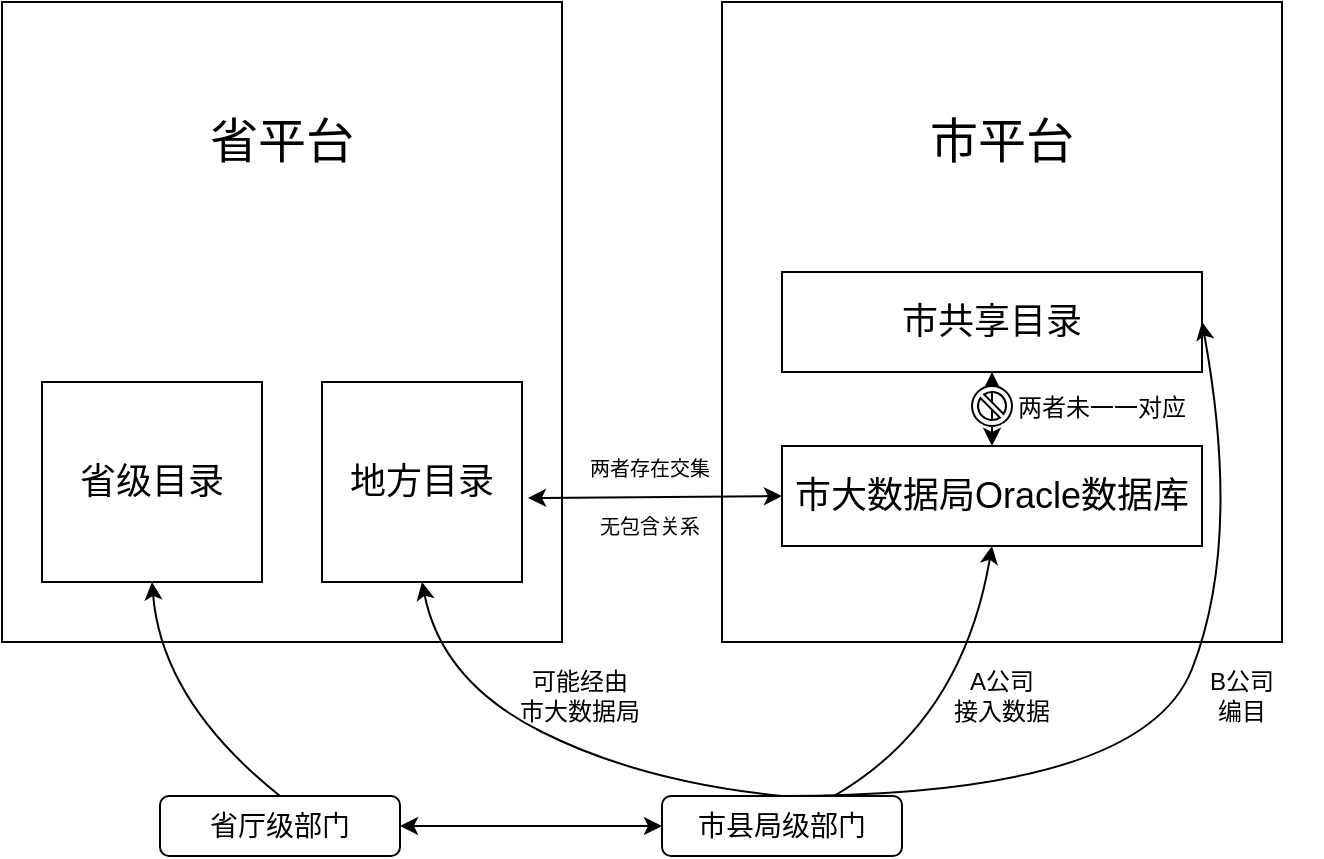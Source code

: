 <mxfile version="13.8.2" type="github">
  <diagram id="qWzJnLXtFNTfz9znzfuO" name="Page-1">
    <mxGraphModel dx="1186" dy="623" grid="1" gridSize="10" guides="1" tooltips="1" connect="1" arrows="1" fold="1" page="1" pageScale="1" pageWidth="827" pageHeight="1169" math="0" shadow="0">
      <root>
        <mxCell id="0" />
        <mxCell id="1" parent="0" />
        <mxCell id="CWn86cOfbMBoz73WVZl_-1" value="" style="rounded=0;whiteSpace=wrap;html=1;" vertex="1" parent="1">
          <mxGeometry x="90" y="190" width="280" height="320" as="geometry" />
        </mxCell>
        <mxCell id="CWn86cOfbMBoz73WVZl_-2" value="" style="rounded=0;whiteSpace=wrap;html=1;" vertex="1" parent="1">
          <mxGeometry x="450" y="190" width="280" height="320" as="geometry" />
        </mxCell>
        <mxCell id="CWn86cOfbMBoz73WVZl_-3" value="&lt;font style=&quot;font-size: 18px&quot;&gt;地方目录&lt;/font&gt;" style="rounded=0;whiteSpace=wrap;html=1;" vertex="1" parent="1">
          <mxGeometry x="250" y="380" width="100" height="100" as="geometry" />
        </mxCell>
        <mxCell id="CWn86cOfbMBoz73WVZl_-4" value="&lt;font style=&quot;font-size: 18px&quot;&gt;省级目录&lt;/font&gt;" style="rounded=0;whiteSpace=wrap;html=1;" vertex="1" parent="1">
          <mxGeometry x="110" y="380" width="110" height="100" as="geometry" />
        </mxCell>
        <mxCell id="CWn86cOfbMBoz73WVZl_-5" value="&lt;font style=&quot;font-size: 18px&quot;&gt;市大数据局Oracle数据库&lt;/font&gt;" style="rounded=0;whiteSpace=wrap;html=1;" vertex="1" parent="1">
          <mxGeometry x="480" y="412" width="210" height="50" as="geometry" />
        </mxCell>
        <mxCell id="CWn86cOfbMBoz73WVZl_-6" value="&lt;font style=&quot;font-size: 18px&quot;&gt;市共享目录&lt;/font&gt;" style="rounded=0;whiteSpace=wrap;html=1;" vertex="1" parent="1">
          <mxGeometry x="480" y="325" width="210" height="50" as="geometry" />
        </mxCell>
        <mxCell id="CWn86cOfbMBoz73WVZl_-7" value="" style="endArrow=classic;startArrow=classic;html=1;entryX=0.5;entryY=1;entryDx=0;entryDy=0;exitX=0.5;exitY=0;exitDx=0;exitDy=0;" edge="1" parent="1" source="CWn86cOfbMBoz73WVZl_-5" target="CWn86cOfbMBoz73WVZl_-6">
          <mxGeometry width="50" height="50" relative="1" as="geometry">
            <mxPoint x="390" y="440" as="sourcePoint" />
            <mxPoint x="440" y="390" as="targetPoint" />
            <Array as="points" />
          </mxGeometry>
        </mxCell>
        <mxCell id="CWn86cOfbMBoz73WVZl_-8" value="" style="verticalLabelPosition=bottom;verticalAlign=top;html=1;shape=mxgraph.basic.no_symbol" vertex="1" parent="1">
          <mxGeometry x="575" y="382" width="20" height="20" as="geometry" />
        </mxCell>
        <mxCell id="CWn86cOfbMBoz73WVZl_-9" value="两者未一一对应" style="text;html=1;strokeColor=none;fillColor=none;align=center;verticalAlign=middle;whiteSpace=wrap;rounded=0;" vertex="1" parent="1">
          <mxGeometry x="595" y="383" width="90" height="20" as="geometry" />
        </mxCell>
        <mxCell id="CWn86cOfbMBoz73WVZl_-10" value="" style="curved=1;endArrow=classic;html=1;entryX=0.5;entryY=1;entryDx=0;entryDy=0;" edge="1" parent="1" source="CWn86cOfbMBoz73WVZl_-12" target="CWn86cOfbMBoz73WVZl_-5">
          <mxGeometry width="50" height="50" relative="1" as="geometry">
            <mxPoint x="585" y="585" as="sourcePoint" />
            <mxPoint x="450" y="340" as="targetPoint" />
            <Array as="points">
              <mxPoint x="570" y="550" />
            </Array>
          </mxGeometry>
        </mxCell>
        <mxCell id="CWn86cOfbMBoz73WVZl_-11" value="" style="curved=1;endArrow=classic;html=1;entryX=1;entryY=0.5;entryDx=0;entryDy=0;exitX=0.5;exitY=0;exitDx=0;exitDy=0;" edge="1" parent="1" source="CWn86cOfbMBoz73WVZl_-12" target="CWn86cOfbMBoz73WVZl_-6">
          <mxGeometry width="50" height="50" relative="1" as="geometry">
            <mxPoint x="585" y="590" as="sourcePoint" />
            <mxPoint x="450" y="340" as="targetPoint" />
            <Array as="points">
              <mxPoint x="660" y="587" />
              <mxPoint x="710" y="460" />
            </Array>
          </mxGeometry>
        </mxCell>
        <mxCell id="CWn86cOfbMBoz73WVZl_-12" value="&lt;font style=&quot;font-size: 14px&quot;&gt;市县局级部门&lt;/font&gt;" style="rounded=1;whiteSpace=wrap;html=1;" vertex="1" parent="1">
          <mxGeometry x="420" y="587" width="120" height="30" as="geometry" />
        </mxCell>
        <mxCell id="CWn86cOfbMBoz73WVZl_-13" value="A公司&lt;br&gt;接入数据" style="text;html=1;strokeColor=none;fillColor=none;align=center;verticalAlign=middle;whiteSpace=wrap;rounded=0;" vertex="1" parent="1">
          <mxGeometry x="550" y="527" width="80" height="20" as="geometry" />
        </mxCell>
        <mxCell id="CWn86cOfbMBoz73WVZl_-14" value="B公司&lt;br&gt;编目" style="text;html=1;strokeColor=none;fillColor=none;align=center;verticalAlign=middle;whiteSpace=wrap;rounded=0;" vertex="1" parent="1">
          <mxGeometry x="670" y="527" width="80" height="20" as="geometry" />
        </mxCell>
        <mxCell id="CWn86cOfbMBoz73WVZl_-15" value="&lt;font style=&quot;font-size: 14px&quot;&gt;省厅级部门&lt;/font&gt;" style="rounded=1;whiteSpace=wrap;html=1;" vertex="1" parent="1">
          <mxGeometry x="169" y="587" width="120" height="30" as="geometry" />
        </mxCell>
        <mxCell id="CWn86cOfbMBoz73WVZl_-16" value="" style="curved=1;endArrow=classic;html=1;exitX=0.5;exitY=0;exitDx=0;exitDy=0;entryX=0.5;entryY=1;entryDx=0;entryDy=0;" edge="1" parent="1" source="CWn86cOfbMBoz73WVZl_-15" target="CWn86cOfbMBoz73WVZl_-4">
          <mxGeometry width="50" height="50" relative="1" as="geometry">
            <mxPoint x="400" y="380" as="sourcePoint" />
            <mxPoint x="450" y="330" as="targetPoint" />
            <Array as="points">
              <mxPoint x="170" y="540" />
            </Array>
          </mxGeometry>
        </mxCell>
        <mxCell id="CWn86cOfbMBoz73WVZl_-17" value="" style="curved=1;endArrow=classic;html=1;exitX=0.5;exitY=0;exitDx=0;exitDy=0;entryX=0.5;entryY=1;entryDx=0;entryDy=0;" edge="1" parent="1" source="CWn86cOfbMBoz73WVZl_-12" target="CWn86cOfbMBoz73WVZl_-3">
          <mxGeometry width="50" height="50" relative="1" as="geometry">
            <mxPoint x="400" y="380" as="sourcePoint" />
            <mxPoint x="450" y="330" as="targetPoint" />
            <Array as="points">
              <mxPoint x="410" y="580" />
              <mxPoint x="310" y="530" />
            </Array>
          </mxGeometry>
        </mxCell>
        <mxCell id="CWn86cOfbMBoz73WVZl_-18" value="可能经由&lt;br&gt;市大数据局" style="text;html=1;strokeColor=none;fillColor=none;align=center;verticalAlign=middle;whiteSpace=wrap;rounded=0;" vertex="1" parent="1">
          <mxGeometry x="344" y="527" width="70" height="20" as="geometry" />
        </mxCell>
        <mxCell id="CWn86cOfbMBoz73WVZl_-19" value="" style="endArrow=classic;startArrow=classic;html=1;exitX=1;exitY=0.5;exitDx=0;exitDy=0;entryX=0;entryY=0.5;entryDx=0;entryDy=0;" edge="1" parent="1" source="CWn86cOfbMBoz73WVZl_-15" target="CWn86cOfbMBoz73WVZl_-12">
          <mxGeometry width="50" height="50" relative="1" as="geometry">
            <mxPoint x="400" y="360" as="sourcePoint" />
            <mxPoint x="450" y="310" as="targetPoint" />
          </mxGeometry>
        </mxCell>
        <mxCell id="CWn86cOfbMBoz73WVZl_-20" value="&lt;font style=&quot;font-size: 24px&quot;&gt;省平台&lt;/font&gt;" style="text;html=1;strokeColor=none;fillColor=none;align=center;verticalAlign=middle;whiteSpace=wrap;rounded=0;" vertex="1" parent="1">
          <mxGeometry x="160" y="250" width="140" height="20" as="geometry" />
        </mxCell>
        <mxCell id="CWn86cOfbMBoz73WVZl_-21" value="&lt;font style=&quot;font-size: 24px&quot;&gt;市平台&lt;/font&gt;" style="text;html=1;strokeColor=none;fillColor=none;align=center;verticalAlign=middle;whiteSpace=wrap;rounded=0;" vertex="1" parent="1">
          <mxGeometry x="520" y="250" width="140" height="20" as="geometry" />
        </mxCell>
        <mxCell id="CWn86cOfbMBoz73WVZl_-22" value="" style="endArrow=classic;startArrow=classic;html=1;entryX=0;entryY=0.5;entryDx=0;entryDy=0;exitX=1.03;exitY=0.58;exitDx=0;exitDy=0;exitPerimeter=0;" edge="1" parent="1" source="CWn86cOfbMBoz73WVZl_-3" target="CWn86cOfbMBoz73WVZl_-5">
          <mxGeometry width="50" height="50" relative="1" as="geometry">
            <mxPoint x="360" y="437" as="sourcePoint" />
            <mxPoint x="450" y="280" as="targetPoint" />
          </mxGeometry>
        </mxCell>
        <mxCell id="CWn86cOfbMBoz73WVZl_-23" value="&lt;font style=&quot;font-size: 10px&quot;&gt;两者存在交集&lt;br&gt;&lt;br&gt;无包含关系&lt;/font&gt;" style="text;html=1;strokeColor=none;fillColor=none;align=center;verticalAlign=middle;whiteSpace=wrap;rounded=0;" vertex="1" parent="1">
          <mxGeometry x="379" y="427" width="70" height="20" as="geometry" />
        </mxCell>
      </root>
    </mxGraphModel>
  </diagram>
</mxfile>
